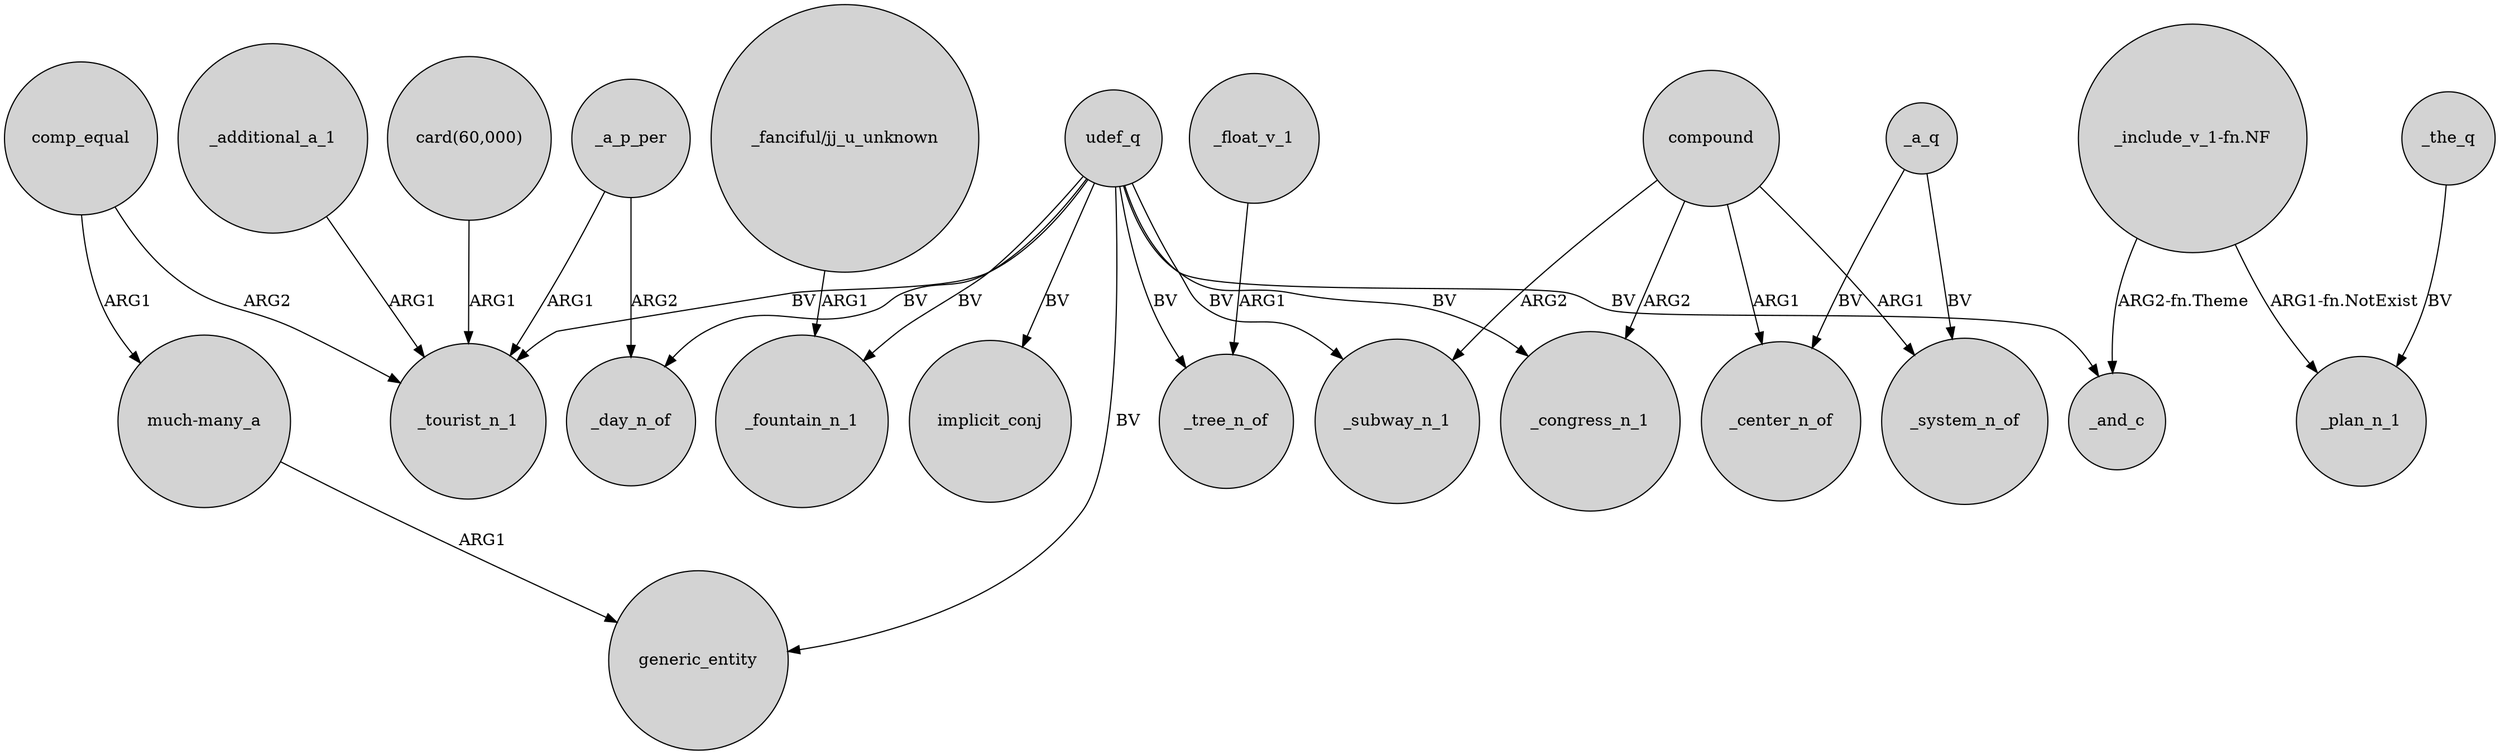 digraph {
	node [shape=circle style=filled]
	udef_q -> generic_entity [label=BV]
	_a_p_per -> _day_n_of [label=ARG2]
	compound -> _system_n_of [label=ARG1]
	"much-many_a" -> generic_entity [label=ARG1]
	_a_q -> _center_n_of [label=BV]
	_the_q -> _plan_n_1 [label=BV]
	comp_equal -> "much-many_a" [label=ARG1]
	udef_q -> _day_n_of [label=BV]
	"_fanciful/jj_u_unknown" -> _fountain_n_1 [label=ARG1]
	udef_q -> implicit_conj [label=BV]
	compound -> _subway_n_1 [label=ARG2]
	udef_q -> _subway_n_1 [label=BV]
	comp_equal -> _tourist_n_1 [label=ARG2]
	udef_q -> _tourist_n_1 [label=BV]
	udef_q -> _congress_n_1 [label=BV]
	_additional_a_1 -> _tourist_n_1 [label=ARG1]
	udef_q -> _fountain_n_1 [label=BV]
	_a_p_per -> _tourist_n_1 [label=ARG1]
	udef_q -> _tree_n_of [label=BV]
	compound -> _center_n_of [label=ARG1]
	"_include_v_1-fn.NF" -> _and_c [label="ARG2-fn.Theme"]
	_a_q -> _system_n_of [label=BV]
	"card(60,000)" -> _tourist_n_1 [label=ARG1]
	_float_v_1 -> _tree_n_of [label=ARG1]
	"_include_v_1-fn.NF" -> _plan_n_1 [label="ARG1-fn.NotExist"]
	udef_q -> _and_c [label=BV]
	compound -> _congress_n_1 [label=ARG2]
}
